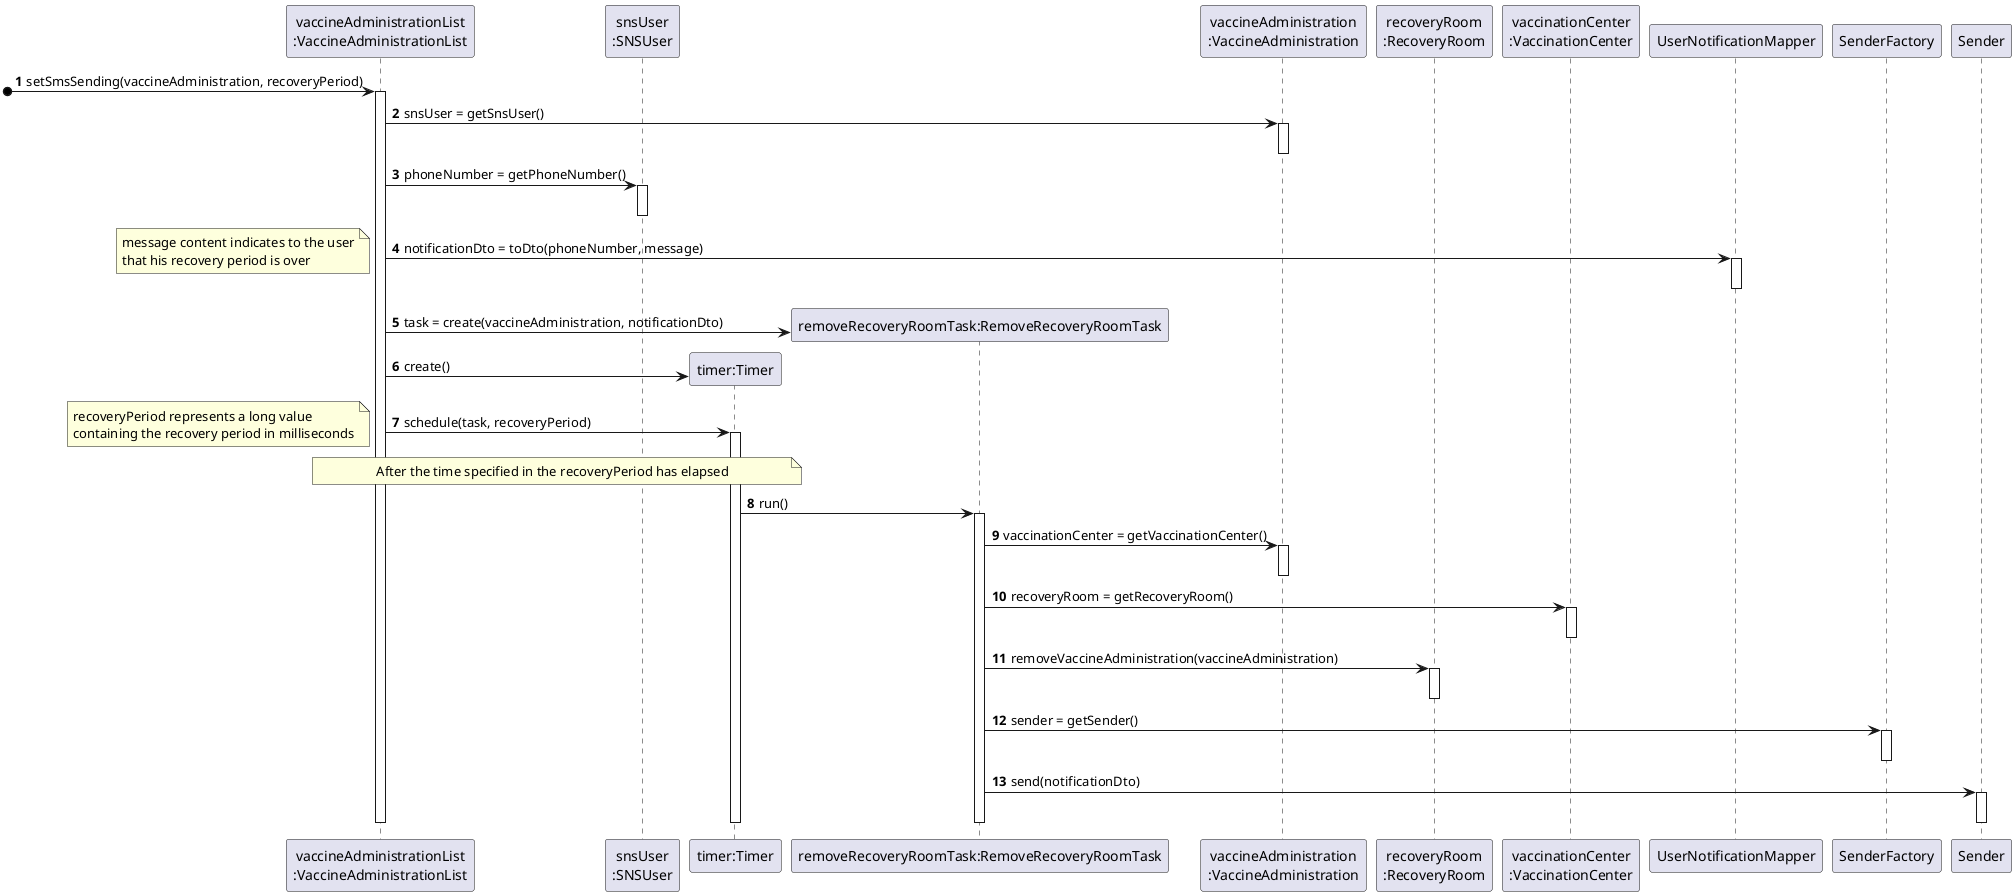 @startuml US08_SetSmsSending_SD
autonumber
' hide footbox

participant "vaccineAdministrationList\n:VaccineAdministrationList" as vaccineAdministrationList
participant "snsUser\n:SNSUser" as snsUser
participant "timer:Timer" as timer
participant "removeRecoveryRoomTask:RemoveRecoveryRoomTask" as removeRecoveryRoomTask
participant "vaccineAdministration\n:VaccineAdministration" as vaccineAdministration
participant "recoveryRoom\n:RecoveryRoom" as recoveryRoom
participant "vaccinationCenter\n:VaccinationCenter" as vaccinationCenter
participant "UserNotificationMapper" as userNotificationMapper
participant "SenderFactory" as senderFactory
participant "Sender" as sender

[o-> vaccineAdministrationList : setSmsSending(vaccineAdministration, recoveryPeriod)
activate vaccineAdministrationList
  vaccineAdministrationList -> vaccineAdministration : snsUser = getSnsUser()
  activate vaccineAdministration
  deactivate vaccineAdministration
  vaccineAdministrationList -> snsUser : phoneNumber = getPhoneNumber()
  activate snsUser
  deactivate snsUser
  vaccineAdministrationList -> userNotificationMapper : notificationDto = toDto(phoneNumber, message)
  activate userNotificationMapper
  deactivate userNotificationMapper
  note left
    message content indicates to the user
    that his recovery period is over
  end note
  vaccineAdministrationList -> removeRecoveryRoomTask** : task = create(vaccineAdministration, notificationDto)
  vaccineAdministrationList -> timer** : create()
  vaccineAdministrationList -> timer : schedule(task, recoveryPeriod)
  note left
    recoveryPeriod represents a long value
    containing the recovery period in milliseconds
  end note
  activate timer
    note over timer, vaccineAdministrationList
      After the time specified in the recoveryPeriod has elapsed
    end note
    timer -> removeRecoveryRoomTask : run()
    activate removeRecoveryRoomTask
      removeRecoveryRoomTask -> vaccineAdministration : vaccinationCenter = getVaccinationCenter()
      activate vaccineAdministration
      deactivate vaccineAdministration
      removeRecoveryRoomTask -> vaccinationCenter : recoveryRoom = getRecoveryRoom()
      activate vaccinationCenter
      deactivate vaccinationCenter
      removeRecoveryRoomTask -> recoveryRoom : removeVaccineAdministration(vaccineAdministration)
      activate recoveryRoom
      deactivate recoveryRoom
      removeRecoveryRoomTask -> senderFactory : sender = getSender()
      activate senderFactory
      deactivate senderFactory
      removeRecoveryRoomTask -> sender : send(notificationDto)
      activate sender
      deactivate sender
    deactivate removeRecoveryRoomTask
  deactivate timer
deactivate vaccineAdministrationList